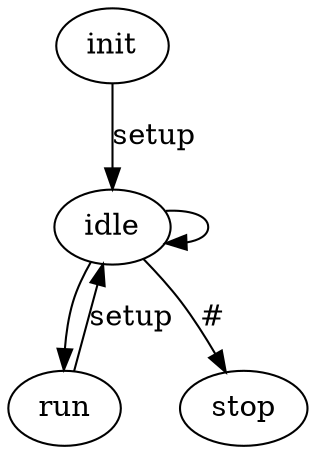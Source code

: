 digraph "CCNC" {
    init
    idle
    run
    stop

    init -> idle [label="setup"]
    idle -> idle
    idle -> run
    run -> idle [label="setup"]
    idle -> stop [label="#"]
}
